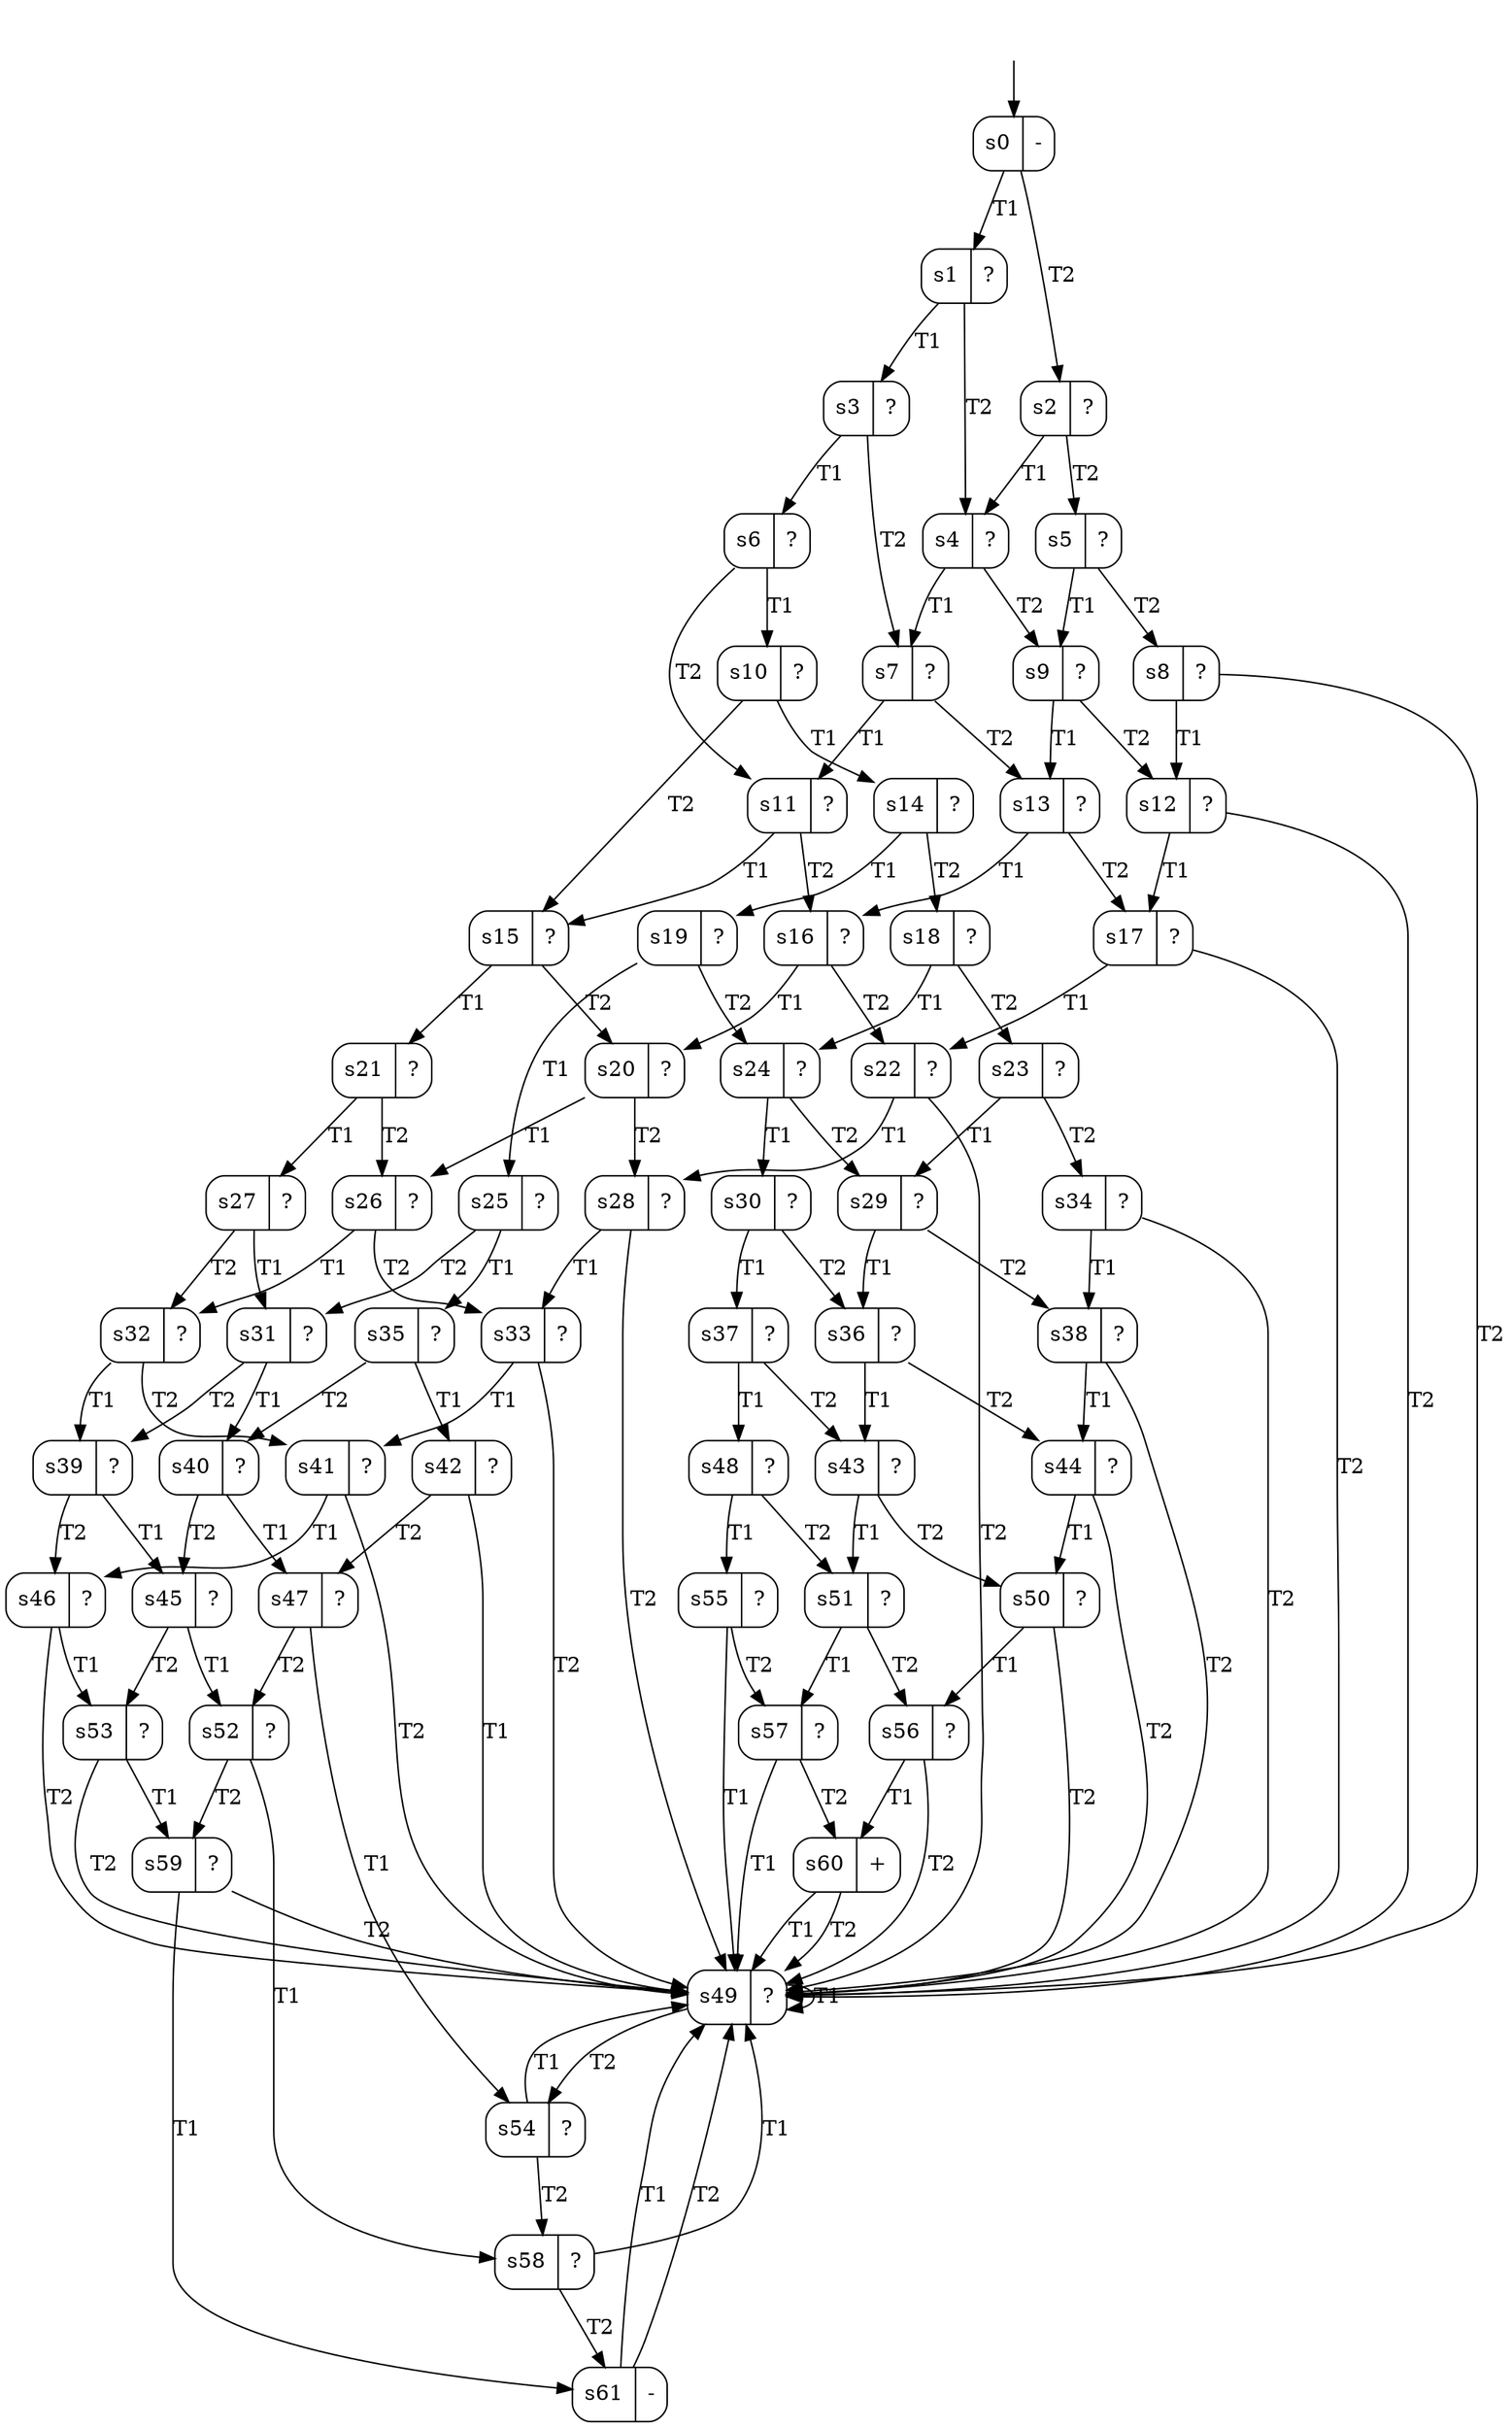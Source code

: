 digraph threads_A_dfa3 {
s0 [label="s0|-", shape=record, style=rounded];
s1 [label="s1|?", shape=record, style=rounded];
s2 [label="s2|?", shape=record, style=rounded];
s3 [label="s3|?", shape=record, style=rounded];
s4 [label="s4|?", shape=record, style=rounded];
s5 [label="s5|?", shape=record, style=rounded];
s6 [label="s6|?", shape=record, style=rounded];
s7 [label="s7|?", shape=record, style=rounded];
s8 [label="s8|?", shape=record, style=rounded];
s9 [label="s9|?", shape=record, style=rounded];
s10 [label="s10|?", shape=record, style=rounded];
s11 [label="s11|?", shape=record, style=rounded];
s12 [label="s12|?", shape=record, style=rounded];
s13 [label="s13|?", shape=record, style=rounded];
s14 [label="s14|?", shape=record, style=rounded];
s15 [label="s15|?", shape=record, style=rounded];
s16 [label="s16|?", shape=record, style=rounded];
s17 [label="s17|?", shape=record, style=rounded];
s18 [label="s18|?", shape=record, style=rounded];
s19 [label="s19|?", shape=record, style=rounded];
s20 [label="s20|?", shape=record, style=rounded];
s21 [label="s21|?", shape=record, style=rounded];
s22 [label="s22|?", shape=record, style=rounded];
s23 [label="s23|?", shape=record, style=rounded];
s24 [label="s24|?", shape=record, style=rounded];
s25 [label="s25|?", shape=record, style=rounded];
s26 [label="s26|?", shape=record, style=rounded];
s27 [label="s27|?", shape=record, style=rounded];
s28 [label="s28|?", shape=record, style=rounded];
s29 [label="s29|?", shape=record, style=rounded];
s30 [label="s30|?", shape=record, style=rounded];
s31 [label="s31|?", shape=record, style=rounded];
s32 [label="s32|?", shape=record, style=rounded];
s33 [label="s33|?", shape=record, style=rounded];
s34 [label="s34|?", shape=record, style=rounded];
s35 [label="s35|?", shape=record, style=rounded];
s36 [label="s36|?", shape=record, style=rounded];
s37 [label="s37|?", shape=record, style=rounded];
s38 [label="s38|?", shape=record, style=rounded];
s39 [label="s39|?", shape=record, style=rounded];
s40 [label="s40|?", shape=record, style=rounded];
s41 [label="s41|?", shape=record, style=rounded];
s42 [label="s42|?", shape=record, style=rounded];
s43 [label="s43|?", shape=record, style=rounded];
s44 [label="s44|?", shape=record, style=rounded];
s45 [label="s45|?", shape=record, style=rounded];
s46 [label="s46|?", shape=record, style=rounded];
s47 [label="s47|?", shape=record, style=rounded];
s48 [label="s48|?", shape=record, style=rounded];
s49 [label="s49|?", shape=record, style=rounded];
s50 [label="s50|?", shape=record, style=rounded];
s51 [label="s51|?", shape=record, style=rounded];
s52 [label="s52|?", shape=record, style=rounded];
s53 [label="s53|?", shape=record, style=rounded];
s54 [label="s54|?", shape=record, style=rounded];
s55 [label="s55|?", shape=record, style=rounded];
s56 [label="s56|?", shape=record, style=rounded];
s57 [label="s57|?", shape=record, style=rounded];
s58 [label="s58|?", shape=record, style=rounded];
s59 [label="s59|?", shape=record, style=rounded];
s60 [label="s60|+", shape=record, style=rounded];
s61 [label="s61|-", shape=record, style=rounded];
s0 -> s1  [label="T1"];
s0 -> s2  [label="T2"];
s1 -> s3  [label="T1"];
s1 -> s4  [label="T2"];
s2 -> s4  [label="T1"];
s2 -> s5  [label="T2"];
s3 -> s6  [label="T1"];
s3 -> s7  [label="T2"];
s4 -> s7  [label="T1"];
s4 -> s9  [label="T2"];
s5 -> s9  [label="T1"];
s5 -> s8  [label="T2"];
s6 -> s10  [label="T1"];
s6 -> s11  [label="T2"];
s7 -> s11  [label="T1"];
s7 -> s13  [label="T2"];
s8 -> s12  [label="T1"];
s8 -> s49  [label="T2"];
s9 -> s13  [label="T1"];
s9 -> s12  [label="T2"];
s10 -> s14  [label="T1"];
s10 -> s15  [label="T2"];
s11 -> s15  [label="T1"];
s11 -> s16  [label="T2"];
s12 -> s17  [label="T1"];
s12 -> s49  [label="T2"];
s13 -> s16  [label="T1"];
s13 -> s17  [label="T2"];
s14 -> s19  [label="T1"];
s14 -> s18  [label="T2"];
s15 -> s21  [label="T1"];
s15 -> s20  [label="T2"];
s16 -> s20  [label="T1"];
s16 -> s22  [label="T2"];
s17 -> s22  [label="T1"];
s17 -> s49  [label="T2"];
s18 -> s24  [label="T1"];
s18 -> s23  [label="T2"];
s19 -> s25  [label="T1"];
s19 -> s24  [label="T2"];
s20 -> s26  [label="T1"];
s20 -> s28  [label="T2"];
s21 -> s27  [label="T1"];
s21 -> s26  [label="T2"];
s22 -> s28  [label="T1"];
s22 -> s49  [label="T2"];
s23 -> s29  [label="T1"];
s23 -> s34  [label="T2"];
s24 -> s30  [label="T1"];
s24 -> s29  [label="T2"];
s25 -> s35  [label="T1"];
s25 -> s31  [label="T2"];
s26 -> s32  [label="T1"];
s26 -> s33  [label="T2"];
s27 -> s31  [label="T1"];
s27 -> s32  [label="T2"];
s28 -> s33  [label="T1"];
s28 -> s49  [label="T2"];
s29 -> s36  [label="T1"];
s29 -> s38  [label="T2"];
s30 -> s37  [label="T1"];
s30 -> s36  [label="T2"];
s31 -> s40  [label="T1"];
s31 -> s39  [label="T2"];
s32 -> s39  [label="T1"];
s32 -> s41  [label="T2"];
s33 -> s41  [label="T1"];
s33 -> s49  [label="T2"];
s34 -> s38  [label="T1"];
s34 -> s49  [label="T2"];
s35 -> s42  [label="T1"];
s35 -> s40  [label="T2"];
s36 -> s43  [label="T1"];
s36 -> s44  [label="T2"];
s37 -> s48  [label="T1"];
s37 -> s43  [label="T2"];
s38 -> s44  [label="T1"];
s38 -> s49  [label="T2"];
s39 -> s45  [label="T1"];
s39 -> s46  [label="T2"];
s40 -> s47  [label="T1"];
s40 -> s45  [label="T2"];
s41 -> s46  [label="T1"];
s41 -> s49  [label="T2"];
s42 -> s49  [label="T1"];
s42 -> s47  [label="T2"];
s43 -> s51  [label="T1"];
s43 -> s50  [label="T2"];
s44 -> s50  [label="T1"];
s44 -> s49  [label="T2"];
s45 -> s52  [label="T1"];
s45 -> s53  [label="T2"];
s46 -> s53  [label="T1"];
s46 -> s49  [label="T2"];
s47 -> s54  [label="T1"];
s47 -> s52  [label="T2"];
s48 -> s55  [label="T1"];
s48 -> s51  [label="T2"];
s49 -> s49  [label="T1"];
s49 -> s54  [label="T2"]; // loop
s50 -> s56  [label="T1"];
s50 -> s49  [label="T2"];
s51 -> s57  [label="T1"];
s51 -> s56  [label="T2"];
s52 -> s58  [label="T1"];
s52 -> s59  [label="T2"];
s53 -> s59  [label="T1"];
s53 -> s49  [label="T2"];
s54 -> s49  [label="T1"];
s54 -> s58  [label="T2"];
s55 -> s49  [label="T1"];
s55 -> s57  [label="T2"];
s56 -> s60  [label="T1"];
s56 -> s49  [label="T2"];
s57 -> s49  [label="T1"];
s57 -> s60  [label="T2"];
s58 -> s49  [label="T1"];
s58 -> s61  [label="T2"];
s59 -> s61  [label="T1"];
s59 -> s49  [label="T2"];
s60 -> s49  [label="T1"];
s60 -> s49  [label="T2"];
s61 -> s49  [label="T1"];
s61 -> s49  [label="T2"];
__start0 [label="", shape=none];
__start0 -> s0  [label=""];
}
